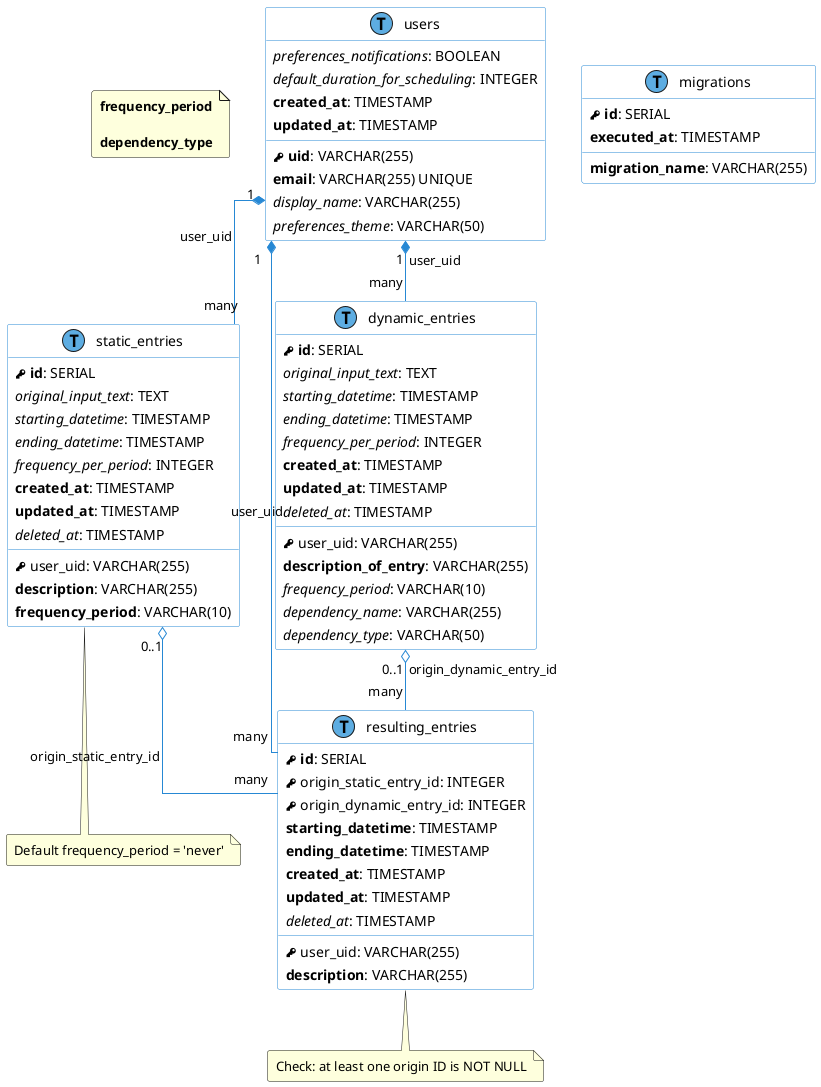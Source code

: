 @startuml "Simplified Schedule Management Database Schema"
' Styling
skinparam linetype ortho
skinparam padding 2
skinparam roundcorner 5
skinparam class {
    BackgroundColor White
    ArrowColor #2688d4
    BorderColor #2688d4
}

' Define styling macros
!define table(x) class x << (T,#5DADE2) >>
!define pk(x) <b><&key> x</b>
!define fk(x) <&key> x
!define not_null(x) <b>x</b>
!define null(x) <i>x</i>

' ENUM definitions
note as EnumDefinitions
  **frequency_period**
    'day', 'week', 'month', 'year', 'never'

  **dependency_type**
    'before', 'after', 'during', 'not_same_day', 
    'same_day', 'not_same_week', 'same_week', 
    'not_same_month', 'same_month'
end note

table(users) {
    pk(uid): VARCHAR(255)
    not_null(email): VARCHAR(255) UNIQUE
    null(display_name): VARCHAR(255)
    null(preferences_theme): VARCHAR(50)
    null(preferences_notifications): BOOLEAN
    null(default_duration_for_scheduling): INTEGER
    not_null(created_at): TIMESTAMP
    not_null(updated_at): TIMESTAMP
}

table(static_entries) {
    pk(id): SERIAL
    fk(user_uid): VARCHAR(255)
    null(original_input_text): TEXT
    not_null(description): VARCHAR(255)
    null(starting_datetime): TIMESTAMP
    null(ending_datetime): TIMESTAMP
    null(frequency_per_period): INTEGER
    not_null(frequency_period): VARCHAR(10)
    not_null(created_at): TIMESTAMP
    not_null(updated_at): TIMESTAMP
    null(deleted_at): TIMESTAMP
}
note bottom of static_entries: Default frequency_period = 'never'

table(dynamic_entries) {
    pk(id): SERIAL
    fk(user_uid): VARCHAR(255)
    null(original_input_text): TEXT
    not_null(description_of_entry): VARCHAR(255)
    null(starting_datetime): TIMESTAMP
    null(ending_datetime): TIMESTAMP
    null(frequency_per_period): INTEGER
    null(frequency_period): VARCHAR(10)
    null(dependency_name): VARCHAR(255)
    null(dependency_type): VARCHAR(50)
    not_null(created_at): TIMESTAMP
    not_null(updated_at): TIMESTAMP
    null(deleted_at): TIMESTAMP
}

table(resulting_entries) {
    pk(id): SERIAL
    fk(user_uid): VARCHAR(255)
    fk(origin_static_entry_id): INTEGER
    fk(origin_dynamic_entry_id): INTEGER
    not_null(description): VARCHAR(255)
    not_null(starting_datetime): TIMESTAMP
    not_null(ending_datetime): TIMESTAMP
    not_null(created_at): TIMESTAMP
    not_null(updated_at): TIMESTAMP
    null(deleted_at): TIMESTAMP
}
note bottom of resulting_entries: Check: at least one origin ID is NOT NULL

' Relationships
users "1" *-- "many" static_entries : user_uid
users "1" *-- "many" dynamic_entries : user_uid
users "1" *-- "many" resulting_entries : user_uid

static_entries "0..1" o-- "many" resulting_entries : origin_static_entry_id
dynamic_entries "0..1" o-- "many" resulting_entries : origin_dynamic_entry_id

' Migration tracking table (for reference)
table(migrations) {
    pk(id): SERIAL
    not_null(migration_name): VARCHAR(255)
    not_null(executed_at): TIMESTAMP
}

@enduml